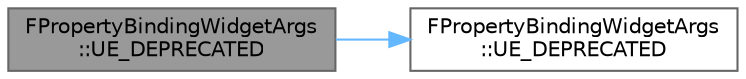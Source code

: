 digraph "FPropertyBindingWidgetArgs::UE_DEPRECATED"
{
 // INTERACTIVE_SVG=YES
 // LATEX_PDF_SIZE
  bgcolor="transparent";
  edge [fontname=Helvetica,fontsize=10,labelfontname=Helvetica,labelfontsize=10];
  node [fontname=Helvetica,fontsize=10,shape=box,height=0.2,width=0.4];
  rankdir="LR";
  Node1 [id="Node000001",label="FPropertyBindingWidgetArgs\l::UE_DEPRECATED",height=0.2,width=0.4,color="gray40", fillcolor="grey60", style="filled", fontcolor="black",tooltip=" "];
  Node1 -> Node2 [id="edge1_Node000001_Node000002",color="steelblue1",style="solid",tooltip=" "];
  Node2 [id="Node000002",label="FPropertyBindingWidgetArgs\l::UE_DEPRECATED",height=0.2,width=0.4,color="grey40", fillcolor="white", style="filled",URL="$d1/df6/structFPropertyBindingWidgetArgs.html#aa442ec9aa11e9e0f31bd343f55f612b1",tooltip=" "];
}
